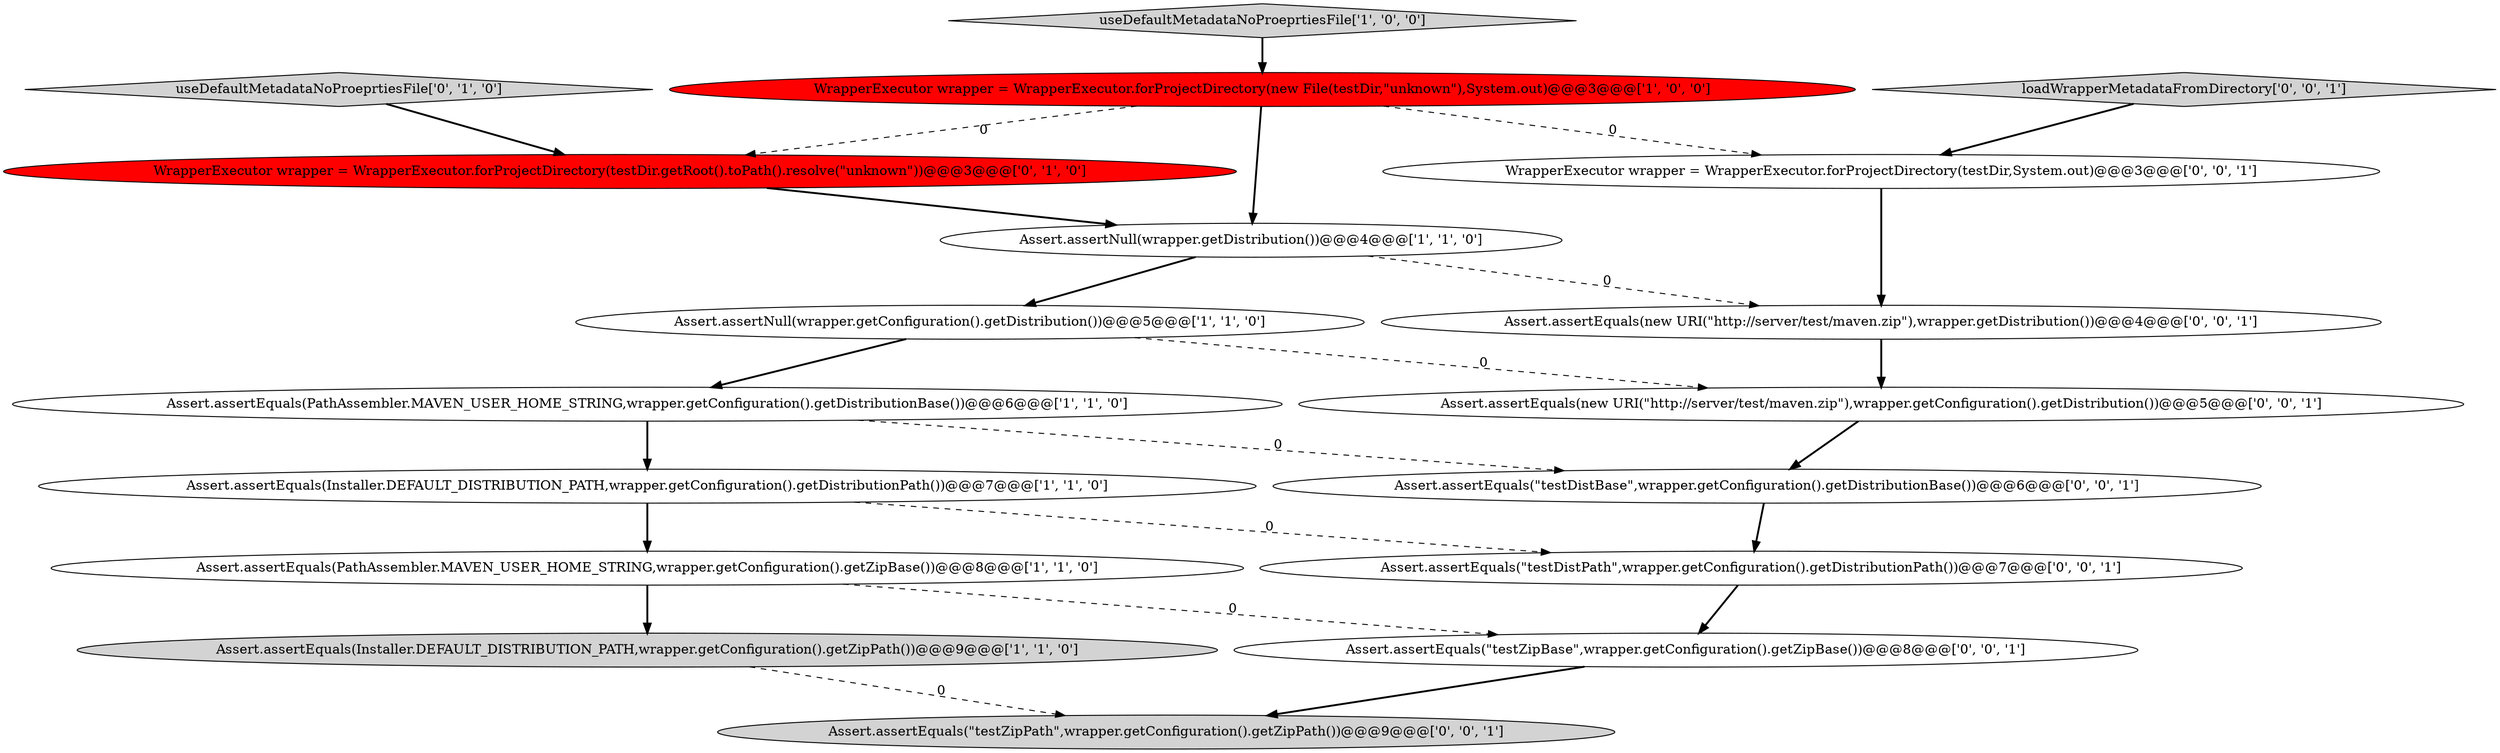 digraph {
17 [style = filled, label = "Assert.assertEquals(new URI(\"http://server/test/maven.zip\"),wrapper.getConfiguration().getDistribution())@@@5@@@['0', '0', '1']", fillcolor = white, shape = ellipse image = "AAA0AAABBB3BBB"];
11 [style = filled, label = "Assert.assertEquals(\"testDistPath\",wrapper.getConfiguration().getDistributionPath())@@@7@@@['0', '0', '1']", fillcolor = white, shape = ellipse image = "AAA0AAABBB3BBB"];
12 [style = filled, label = "loadWrapperMetadataFromDirectory['0', '0', '1']", fillcolor = lightgray, shape = diamond image = "AAA0AAABBB3BBB"];
6 [style = filled, label = "Assert.assertNull(wrapper.getDistribution())@@@4@@@['1', '1', '0']", fillcolor = white, shape = ellipse image = "AAA0AAABBB1BBB"];
7 [style = filled, label = "Assert.assertEquals(Installer.DEFAULT_DISTRIBUTION_PATH,wrapper.getConfiguration().getZipPath())@@@9@@@['1', '1', '0']", fillcolor = lightgray, shape = ellipse image = "AAA0AAABBB1BBB"];
0 [style = filled, label = "useDefaultMetadataNoProeprtiesFile['1', '0', '0']", fillcolor = lightgray, shape = diamond image = "AAA0AAABBB1BBB"];
1 [style = filled, label = "Assert.assertEquals(PathAssembler.MAVEN_USER_HOME_STRING,wrapper.getConfiguration().getZipBase())@@@8@@@['1', '1', '0']", fillcolor = white, shape = ellipse image = "AAA0AAABBB1BBB"];
13 [style = filled, label = "Assert.assertEquals(\"testZipBase\",wrapper.getConfiguration().getZipBase())@@@8@@@['0', '0', '1']", fillcolor = white, shape = ellipse image = "AAA0AAABBB3BBB"];
14 [style = filled, label = "Assert.assertEquals(\"testZipPath\",wrapper.getConfiguration().getZipPath())@@@9@@@['0', '0', '1']", fillcolor = lightgray, shape = ellipse image = "AAA0AAABBB3BBB"];
3 [style = filled, label = "Assert.assertEquals(Installer.DEFAULT_DISTRIBUTION_PATH,wrapper.getConfiguration().getDistributionPath())@@@7@@@['1', '1', '0']", fillcolor = white, shape = ellipse image = "AAA0AAABBB1BBB"];
5 [style = filled, label = "Assert.assertEquals(PathAssembler.MAVEN_USER_HOME_STRING,wrapper.getConfiguration().getDistributionBase())@@@6@@@['1', '1', '0']", fillcolor = white, shape = ellipse image = "AAA0AAABBB1BBB"];
16 [style = filled, label = "Assert.assertEquals(\"testDistBase\",wrapper.getConfiguration().getDistributionBase())@@@6@@@['0', '0', '1']", fillcolor = white, shape = ellipse image = "AAA0AAABBB3BBB"];
15 [style = filled, label = "Assert.assertEquals(new URI(\"http://server/test/maven.zip\"),wrapper.getDistribution())@@@4@@@['0', '0', '1']", fillcolor = white, shape = ellipse image = "AAA0AAABBB3BBB"];
4 [style = filled, label = "Assert.assertNull(wrapper.getConfiguration().getDistribution())@@@5@@@['1', '1', '0']", fillcolor = white, shape = ellipse image = "AAA0AAABBB1BBB"];
8 [style = filled, label = "useDefaultMetadataNoProeprtiesFile['0', '1', '0']", fillcolor = lightgray, shape = diamond image = "AAA0AAABBB2BBB"];
2 [style = filled, label = "WrapperExecutor wrapper = WrapperExecutor.forProjectDirectory(new File(testDir,\"unknown\"),System.out)@@@3@@@['1', '0', '0']", fillcolor = red, shape = ellipse image = "AAA1AAABBB1BBB"];
10 [style = filled, label = "WrapperExecutor wrapper = WrapperExecutor.forProjectDirectory(testDir,System.out)@@@3@@@['0', '0', '1']", fillcolor = white, shape = ellipse image = "AAA0AAABBB3BBB"];
9 [style = filled, label = "WrapperExecutor wrapper = WrapperExecutor.forProjectDirectory(testDir.getRoot().toPath().resolve(\"unknown\"))@@@3@@@['0', '1', '0']", fillcolor = red, shape = ellipse image = "AAA1AAABBB2BBB"];
5->3 [style = bold, label=""];
16->11 [style = bold, label=""];
10->15 [style = bold, label=""];
3->1 [style = bold, label=""];
4->17 [style = dashed, label="0"];
2->6 [style = bold, label=""];
7->14 [style = dashed, label="0"];
0->2 [style = bold, label=""];
1->7 [style = bold, label=""];
2->10 [style = dashed, label="0"];
9->6 [style = bold, label=""];
1->13 [style = dashed, label="0"];
5->16 [style = dashed, label="0"];
6->4 [style = bold, label=""];
15->17 [style = bold, label=""];
12->10 [style = bold, label=""];
6->15 [style = dashed, label="0"];
2->9 [style = dashed, label="0"];
11->13 [style = bold, label=""];
8->9 [style = bold, label=""];
3->11 [style = dashed, label="0"];
4->5 [style = bold, label=""];
13->14 [style = bold, label=""];
17->16 [style = bold, label=""];
}
